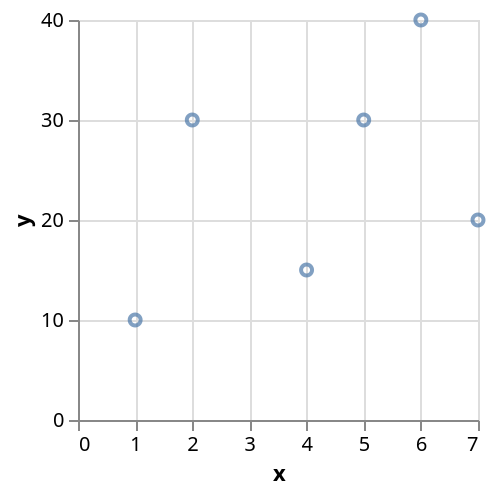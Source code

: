 {
  "$schema": "https://vega.github.io/schema/vega-lite/v5.json",
  "data": {
    "values": [
      {
        "x": -1,
        "y": null
      },
      {
        "x": 1,
        "y": 10
      },
      {
        "x": 2,
        "y": 30
      },
      {
        "x": 3,
        "y": null
      },
      {
        "x": 4,
        "y": 15
      },
      {
        "x": 5,
        "y": 30
      },
      {
        "x": 6,
        "y": 40
      },
      {
        "x": 7,
        "y": 20
      },
      {
        "x": 10,
        "y": null
      }
    ]
  },
  "mark": "point",
  "encoding": {
    "x": {"field": "x", "type": "quantitative"},
    "y": {"field": "y", "type": "quantitative"}
  }
}
